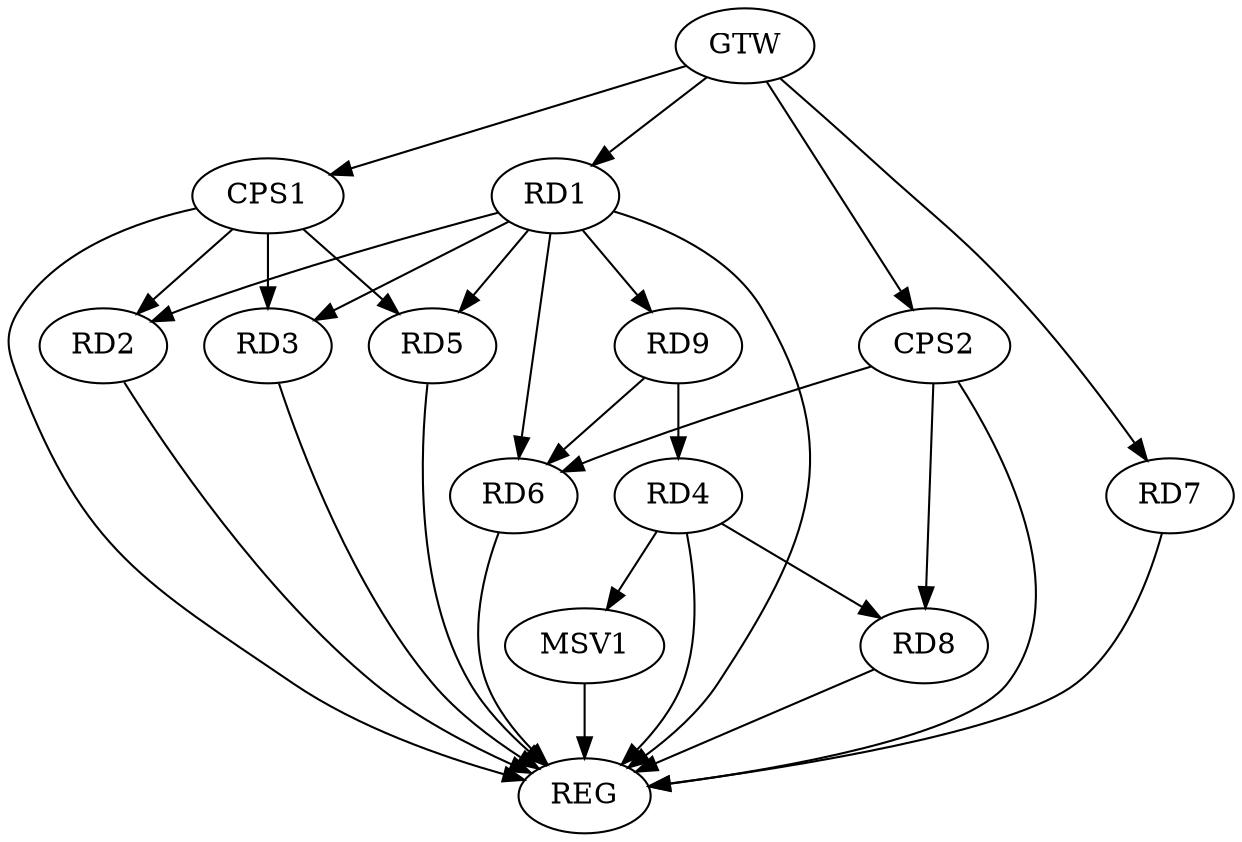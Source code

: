 strict digraph G {
  RD1 [ label="RD1" ];
  RD2 [ label="RD2" ];
  RD3 [ label="RD3" ];
  RD4 [ label="RD4" ];
  RD5 [ label="RD5" ];
  RD6 [ label="RD6" ];
  RD7 [ label="RD7" ];
  RD8 [ label="RD8" ];
  RD9 [ label="RD9" ];
  CPS1 [ label="CPS1" ];
  CPS2 [ label="CPS2" ];
  GTW [ label="GTW" ];
  REG [ label="REG" ];
  MSV1 [ label="MSV1" ];
  RD1 -> RD2;
  RD1 -> RD6;
  RD4 -> RD8;
  RD9 -> RD4;
  RD9 -> RD6;
  CPS1 -> RD2;
  CPS1 -> RD3;
  CPS1 -> RD5;
  CPS2 -> RD6;
  CPS2 -> RD8;
  GTW -> RD1;
  GTW -> RD7;
  GTW -> CPS1;
  GTW -> CPS2;
  RD1 -> REG;
  RD2 -> REG;
  RD3 -> REG;
  RD4 -> REG;
  RD5 -> REG;
  RD6 -> REG;
  RD7 -> REG;
  RD8 -> REG;
  CPS1 -> REG;
  CPS2 -> REG;
  RD1 -> RD5;
  RD1 -> RD9;
  RD1 -> RD3;
  RD4 -> MSV1;
  MSV1 -> REG;
}
